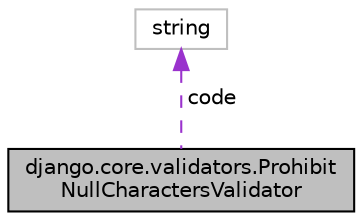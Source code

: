 digraph "django.core.validators.ProhibitNullCharactersValidator"
{
 // LATEX_PDF_SIZE
  edge [fontname="Helvetica",fontsize="10",labelfontname="Helvetica",labelfontsize="10"];
  node [fontname="Helvetica",fontsize="10",shape=record];
  Node1 [label="django.core.validators.Prohibit\lNullCharactersValidator",height=0.2,width=0.4,color="black", fillcolor="grey75", style="filled", fontcolor="black",tooltip=" "];
  Node2 -> Node1 [dir="back",color="darkorchid3",fontsize="10",style="dashed",label=" code" ];
  Node2 [label="string",height=0.2,width=0.4,color="grey75", fillcolor="white", style="filled",tooltip=" "];
}
